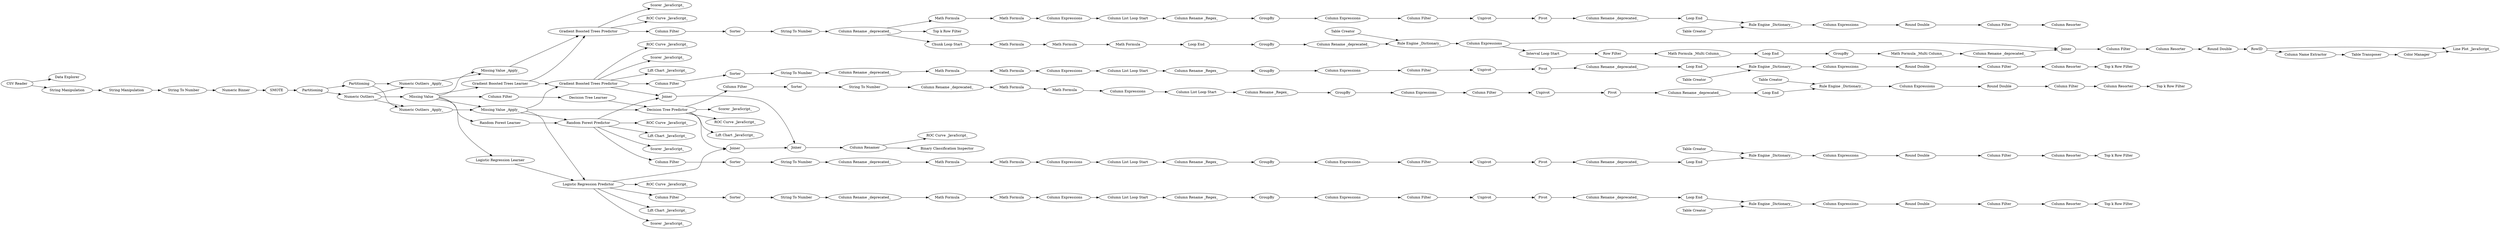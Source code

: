 digraph {
	"-5221932129179596853_371" [label="Column Filter"]
	"-7424700673639432244_539" [label="Column Filter"]
	"5052972657904468668_651" [label="Scorer _JavaScript_"]
	"-4255676015983125385_419" [label="Column Filter"]
	"2193138191432578614_564" [label="Math Formula"]
	"-4255676015983125385_399" [label="String To Number"]
	"-4255676015983125385_416" [label="Round Double"]
	"2193138191432578614_586" [label="Math Formula _Multi Column_"]
	"5161186442758890181_414" [label="Loop End"]
	"-4255676015983125385_372" [label=Sorter]
	"5052972657904468668_589" [label="Line Plot _JavaScript_"]
	"-8890145192002975762_519" [label="Math Formula"]
	"5052972657904468668_631" [label="Lift Chart _JavaScript_"]
	"-4255676015983125385_418" [label="Column Resorter"]
	"5052972657904468668_684" [label="Gradient Boosted Trees Predictor"]
	"-7424700673639432244_549" [label="Table Creator"]
	"2193138191432578614_575" [label="Interval Loop Start"]
	"-7424700673639432244_536" [label="Column Filter"]
	"4419457610924118589_519" [label="Math Formula"]
	"5052972657904468668_4" [label="Lift Chart _JavaScript_"]
	"-7133124555812679856_419" [label="Column Filter"]
	"5161186442758890181_396" [label="Column Expressions"]
	"5161186442758890181_402" [label="Column Filter"]
	"5052972657904468668_630" [label="Top k Row Filter"]
	"5161186442758890181_418" [label="Column Resorter"]
	"-7424700673639432244_537" [label=Pivot]
	"1989429723666117749_591" [label="Column Name Extractor"]
	"5052972657904468668_676" [label="Scorer _JavaScript_"]
	"5052972657904468668_627" [label="ROC Curve _JavaScript_"]
	"2193138191432578614_579" [label="Math Formula _Multi Column_"]
	"-7133124555812679856_415" [label="Column Expressions"]
	"-7133124555812679856_401" [label="Column Expressions"]
	"5052972657904468668_6" [label="ROC Curve _JavaScript_"]
	"5052972657904468668_621" [label="Gradient Boosted Trees Predictor"]
	"5052972657904468668_10" [label=Joiner]
	"5052972657904468668_654" [label="Scorer _JavaScript_"]
	"-7133124555812679856_418" [label="Column Resorter"]
	"5052972657904468668_667" [label="Missing Value _Apply_"]
	"-7133124555812679856_371" [label="Column Filter"]
	"5052972657904468668_653" [label="Scorer _JavaScript_"]
	"2193138191432578614_577" [label="Loop End"]
	"2193138191432578614_582" [label=Joiner]
	"-4255676015983125385_415" [label="Column Expressions"]
	"-7424700673639432244_529" [label="Column Expressions"]
	"-5221932129179596853_384" [label="Table Creator"]
	"2193138191432578614_568" [label=GroupBy]
	"5052972657904468668_14" [label="Column Renamer"]
	"-7133124555812679856_410" [label="Column Rename _Regex_"]
	"-7133124555812679856_402" [label="Column Filter"]
	"2193138191432578614_584" [label="Column Filter"]
	"5052972657904468668_683" [label="Column Filter"]
	"5052972657904468668_637" [label="ROC Curve _JavaScript_"]
	"-5221932129179596853_415" [label="Column Expressions"]
	"5161186442758890181_376" [label="Column Rename _deprecated_"]
	"-7424700673639432244_535" [label="Column Expressions"]
	"-5221932129179596853_401" [label="Column Expressions"]
	"5052972657904468668_532" [label="Top k Row Filter"]
	"-4255676015983125385_403" [label=Pivot]
	"1989429723666117749_592" [label="Table Transposer"]
	"5161186442758890181_401" [label="Column Expressions"]
	"5161186442758890181_409" [label="Column List Loop Start"]
	"5161186442758890181_416" [label="Round Double"]
	"-7133124555812679856_404" [label=Unpivot]
	"5052972657904468668_655" [label="Data Explorer"]
	"-4255676015983125385_371" [label="Column Filter"]
	"-4255676015983125385_376" [label="Column Rename _deprecated_"]
	"-7424700673639432244_543" [label=GroupBy]
	"2193138191432578614_581" [label="Column Rename _deprecated_"]
	"-7424700673639432244_528" [label=Unpivot]
	"2193138191432578614_587" [label="Round Double"]
	"5161186442758890181_405" [label="Column Rename _deprecated_"]
	"5161186442758890181_399" [label="String To Number"]
	"5161186442758890181_384" [label="Table Creator"]
	"5052972657904468668_670" [label="Numeric Outliers"]
	"5052972657904468668_12" [label=Joiner]
	"-7424700673639432244_540" [label="Column List Loop Start"]
	"5052972657904468668_588" [label=RowID]
	"-7133124555812679856_405" [label="Column Rename _deprecated_"]
	"-5221932129179596853_403" [label=Pivot]
	"5052972657904468668_11" [label=Joiner]
	"-5221932129179596853_418" [label="Column Resorter"]
	"2193138191432578614_563" [label="Loop End"]
	"5052972657904468668_677" [label="ROC Curve _JavaScript_"]
	"-4255676015983125385_414" [label="Loop End"]
	"-4255676015983125385_396" [label="Column Expressions"]
	"-7133124555812679856_372" [label=Sorter]
	"2193138191432578614_576" [label="Row Filter"]
	"-4255676015983125385_409" [label="Column List Loop Start"]
	"-4255676015983125385_397" [label=GroupBy]
	"-5221932129179596853_405" [label="Column Rename _deprecated_"]
	"5052972657904468668_680" [label="String Manipulation"]
	"5052972657904468668_625" [label="Lift Chart _JavaScript_"]
	"-7133124555812679856_416" [label="Round Double"]
	"-7424700673639432244_538" [label="Loop End"]
	"-7424700673639432244_541" [label="Column Expressions"]
	"6373572115869634695_519" [label="Math Formula"]
	"-5221932129179596853_399" [label="String To Number"]
	"-5221932129179596853_376" [label="Column Rename _deprecated_"]
	"5052972657904468668_641" [label="Logistic Regression Learner"]
	"2193138191432578614_573" [label="Math Formula"]
	"2193138191432578614_566" [label="Column Expressions"]
	"5161186442758890181_397" [label=GroupBy]
	"5161186442758890181_419" [label="Column Filter"]
	"5161186442758890181_415" [label="Column Expressions"]
	"-5221932129179596853_372" [label=Sorter]
	"5052972657904468668_636" [label="Top k Row Filter"]
	"-7424700673639432244_531" [label="Column Rename _deprecated_"]
	"2193138191432578614_562" [label="Chunk Loop Start"]
	"6373572115869634695_520" [label="Math Formula"]
	"-4255676015983125385_404" [label=Unpivot]
	"5052972657904468668_642" [label="Decision Tree Learner"]
	"2193138191432578614_580" [label=GroupBy]
	"-5221932129179596853_385" [label="Rule Engine _Dictionary_"]
	"-5221932129179596853_416" [label="Round Double"]
	"-7424700673639432244_542" [label="Rule Engine _Dictionary_"]
	"-7424700673639432244_546" [label="Column Rename _Regex_"]
	"2193138191432578614_569" [label="Column Rename _deprecated_"]
	"-7424700673639432244_547" [label="Column Filter"]
	"5052972657904468668_657" [label=Partitioning]
	"-4255676015983125385_384" [label="Table Creator"]
	"5052972657904468668_679" [label="String Manipulation"]
	"-4255676015983125385_410" [label="Column Rename _Regex_"]
	"-5221932129179596853_396" [label="Column Expressions"]
	"-4255676015983125385_385" [label="Rule Engine _Dictionary_"]
	"-7424700673639432244_548" [label=Sorter]
	"4419457610924118589_520" [label="Math Formula"]
	"2193138191432578614_585" [label="Column Resorter"]
	"5052972657904468668_417" [label="Top k Row Filter"]
	"-5221932129179596853_409" [label="Column List Loop Start"]
	"3796536889614198758_519" [label="Math Formula"]
	"2121745320631288128_520" [label="Math Formula"]
	"-7133124555812679856_397" [label=GroupBy]
	"5052972657904468668_665" [label="Missing Value"]
	"-7133124555812679856_384" [label="Table Creator"]
	"5052972657904468668_620" [label="Random Forest Predictor"]
	"3796536889614198758_520" [label="Math Formula"]
	"-7133124555812679856_396" [label="Column Expressions"]
	"-5221932129179596853_419" [label="Column Filter"]
	"5052972657904468668_644" [label="Gradient Boosted Trees Learner"]
	"5052972657904468668_671" [label="Numeric Outliers _Apply_"]
	"-7424700673639432244_544" [label="Column Rename _deprecated_"]
	"5052972657904468668_672" [label="Numeric Outliers _Apply_"]
	"-7133124555812679856_414" [label="Loop End"]
	"2121745320631288128_519" [label="Math Formula"]
	"5052972657904468668_635" [label="Lift Chart _JavaScript_"]
	"5161186442758890181_372" [label=Sorter]
	"-7133124555812679856_385" [label="Rule Engine _Dictionary_"]
	"-7133124555812679856_399" [label="String To Number"]
	"-5221932129179596853_410" [label="Column Rename _Regex_"]
	"5052972657904468668_674" [label=SMOTE]
	"-7133124555812679856_376" [label="Column Rename _deprecated_"]
	"-7424700673639432244_545" [label="String To Number"]
	"-5221932129179596853_404" [label=Unpivot]
	"2193138191432578614_571" [label="Rule Engine _Dictionary_"]
	"5052972657904468668_634" [label="Decision Tree Predictor"]
	"5052972657904468668_595" [label="Binary Classification Inspector"]
	"5052972657904468668_643" [label="Random Forest Learner"]
	"-7424700673639432244_533" [label="Column Resorter"]
	"2193138191432578614_570" [label="Table Creator"]
	"5052972657904468668_658" [label=Partitioning]
	"1989429723666117749_590" [label="Color Manager"]
	"5052972657904468668_652" [label="Scorer _JavaScript_"]
	"-4255676015983125385_401" [label="Column Expressions"]
	"-5221932129179596853_402" [label="Column Filter"]
	"5052972657904468668_618" [label="Logistic Regression Predictor"]
	"-5221932129179596853_414" [label="Loop End"]
	"5161186442758890181_410" [label="Column Rename _Regex_"]
	"5052972657904468668_633" [label="ROC Curve _JavaScript_"]
	"-4255676015983125385_402" [label="Column Filter"]
	"-7133124555812679856_409" [label="Column List Loop Start"]
	"5161186442758890181_385" [label="Rule Engine _Dictionary_"]
	"5052972657904468668_682" [label="Numeric Binner"]
	"5052972657904468668_666" [label="Missing Value _Apply_"]
	"5052972657904468668_668" [label="ROC Curve _JavaScript_"]
	"-7424700673639432244_530" [label="Round Double"]
	"5161186442758890181_371" [label="Column Filter"]
	"5161186442758890181_404" [label=Unpivot]
	"-5221932129179596853_397" [label=GroupBy]
	"5052972657904468668_681" [label="String To Number"]
	"-4255676015983125385_405" [label="Column Rename _deprecated_"]
	"5052972657904468668_624" [label="Top k Row Filter"]
	"5052972657904468668_1" [label="CSV Reader"]
	"2193138191432578614_567" [label="Math Formula"]
	"-8890145192002975762_520" [label="Math Formula"]
	"5161186442758890181_403" [label=Pivot]
	"-7133124555812679856_403" [label=Pivot]
	"5052972657904468668_588" -> "5052972657904468668_589"
	"5052972657904468668_1" -> "5052972657904468668_679"
	"5161186442758890181_376" -> "6373572115869634695_519"
	"-4255676015983125385_402" -> "-4255676015983125385_404"
	"5161186442758890181_402" -> "5161186442758890181_404"
	"-4255676015983125385_376" -> "4419457610924118589_519"
	"-7424700673639432244_528" -> "-7424700673639432244_537"
	"-7133124555812679856_404" -> "-7133124555812679856_403"
	"5052972657904468668_621" -> "5052972657904468668_6"
	"-8890145192002975762_519" -> "-8890145192002975762_520"
	"-5221932129179596853_371" -> "-5221932129179596853_372"
	"1989429723666117749_592" -> "1989429723666117749_590"
	"5052972657904468668_621" -> "5052972657904468668_4"
	"5052972657904468668_658" -> "5052972657904468668_671"
	"-7424700673639432244_542" -> "-7424700673639432244_529"
	"5052972657904468668_14" -> "5052972657904468668_595"
	"-5221932129179596853_402" -> "-5221932129179596853_404"
	"2193138191432578614_562" -> "2193138191432578614_564"
	"5052972657904468668_588" -> "1989429723666117749_591"
	"-5221932129179596853_372" -> "-5221932129179596853_399"
	"-4255676015983125385_404" -> "-4255676015983125385_403"
	"5052972657904468668_634" -> "5161186442758890181_371"
	"-7133124555812679856_372" -> "-7133124555812679856_399"
	"-7424700673639432244_539" -> "-7424700673639432244_533"
	"-4255676015983125385_415" -> "-4255676015983125385_416"
	"5052972657904468668_621" -> "5052972657904468668_10"
	"5161186442758890181_405" -> "5161186442758890181_414"
	"-5221932129179596853_385" -> "-5221932129179596853_415"
	"-7133124555812679856_410" -> "-7133124555812679856_397"
	"5161186442758890181_371" -> "5161186442758890181_372"
	"2193138191432578614_568" -> "2193138191432578614_569"
	"-7424700673639432244_540" -> "-7424700673639432244_546"
	"-4255676015983125385_384" -> "-4255676015983125385_385"
	"5052972657904468668_618" -> "5052972657904468668_635"
	"-5221932129179596853_414" -> "-5221932129179596853_385"
	"-4255676015983125385_416" -> "-4255676015983125385_419"
	"4419457610924118589_520" -> "-4255676015983125385_396"
	"5161186442758890181_410" -> "5161186442758890181_397"
	"-4255676015983125385_399" -> "-4255676015983125385_376"
	"-7424700673639432244_529" -> "-7424700673639432244_530"
	"-5221932129179596853_405" -> "-5221932129179596853_414"
	"-7133124555812679856_409" -> "-7133124555812679856_410"
	"-5221932129179596853_409" -> "-5221932129179596853_410"
	"-4255676015983125385_409" -> "-4255676015983125385_410"
	"5161186442758890181_403" -> "5161186442758890181_405"
	"-5221932129179596853_416" -> "-5221932129179596853_419"
	"-5221932129179596853_410" -> "-5221932129179596853_397"
	"5161186442758890181_415" -> "5161186442758890181_416"
	"5052972657904468668_665" -> "5052972657904468668_683"
	"-4255676015983125385_403" -> "-4255676015983125385_405"
	"2193138191432578614_577" -> "2193138191432578614_580"
	"5052972657904468668_643" -> "5052972657904468668_620"
	"5052972657904468668_620" -> "-5221932129179596853_371"
	"2193138191432578614_564" -> "2193138191432578614_567"
	"-7133124555812679856_371" -> "-7133124555812679856_372"
	"-7133124555812679856_402" -> "-7133124555812679856_404"
	"-7424700673639432244_543" -> "-7424700673639432244_535"
	"5052972657904468668_658" -> "5052972657904468668_672"
	"2193138191432578614_580" -> "2193138191432578614_586"
	"5052972657904468668_683" -> "5052972657904468668_642"
	"5052972657904468668_618" -> "5052972657904468668_11"
	"5052972657904468668_682" -> "5052972657904468668_674"
	"5052972657904468668_666" -> "5052972657904468668_634"
	"-5221932129179596853_397" -> "-5221932129179596853_401"
	"-5221932129179596853_419" -> "-5221932129179596853_418"
	"5052972657904468668_667" -> "5052972657904468668_684"
	"5161186442758890181_416" -> "5161186442758890181_419"
	"-7133124555812679856_414" -> "-7133124555812679856_385"
	"5161186442758890181_372" -> "5161186442758890181_399"
	"5052972657904468668_618" -> "5052972657904468668_654"
	"-4255676015983125385_396" -> "-4255676015983125385_409"
	"5052972657904468668_642" -> "5052972657904468668_634"
	"2121745320631288128_519" -> "2121745320631288128_520"
	"5052972657904468668_670" -> "5052972657904468668_665"
	"-4255676015983125385_419" -> "-4255676015983125385_418"
	"-7133124555812679856_397" -> "-7133124555812679856_401"
	"5052972657904468668_644" -> "5052972657904468668_684"
	"-7424700673639432244_544" -> "-8890145192002975762_519"
	"-7133124555812679856_376" -> "2121745320631288128_519"
	"-4255676015983125385_401" -> "-4255676015983125385_402"
	"2193138191432578614_579" -> "2193138191432578614_577"
	"5052972657904468668_665" -> "5052972657904468668_644"
	"5052972657904468668_634" -> "5052972657904468668_11"
	"5161186442758890181_401" -> "5161186442758890181_402"
	"5161186442758890181_385" -> "5161186442758890181_415"
	"5052972657904468668_665" -> "5052972657904468668_667"
	"3796536889614198758_520" -> "-5221932129179596853_396"
	"5161186442758890181_419" -> "5161186442758890181_418"
	"5052972657904468668_644" -> "5052972657904468668_621"
	"-4255676015983125385_371" -> "-4255676015983125385_372"
	"5052972657904468668_670" -> "5052972657904468668_671"
	"5161186442758890181_418" -> "5052972657904468668_630"
	"-7133124555812679856_401" -> "-7133124555812679856_402"
	"5052972657904468668_665" -> "5052972657904468668_641"
	"5052972657904468668_681" -> "5052972657904468668_682"
	"-7133124555812679856_399" -> "-7133124555812679856_376"
	"5052972657904468668_621" -> "5052972657904468668_651"
	"-7133124555812679856_396" -> "-7133124555812679856_409"
	"2193138191432578614_585" -> "2193138191432578614_587"
	"-5221932129179596853_415" -> "-5221932129179596853_416"
	"5052972657904468668_680" -> "5052972657904468668_681"
	"-7424700673639432244_544" -> "5052972657904468668_532"
	"5052972657904468668_618" -> "-4255676015983125385_371"
	"5161186442758890181_396" -> "5161186442758890181_409"
	"5052972657904468668_672" -> "5052972657904468668_667"
	"5161186442758890181_399" -> "5161186442758890181_376"
	"5052972657904468668_684" -> "5052972657904468668_677"
	"-5221932129179596853_376" -> "3796536889614198758_519"
	"-7133124555812679856_384" -> "-7133124555812679856_385"
	"5052972657904468668_621" -> "-7133124555812679856_371"
	"5052972657904468668_634" -> "5052972657904468668_631"
	"-5221932129179596853_403" -> "-5221932129179596853_405"
	"-4255676015983125385_372" -> "-4255676015983125385_399"
	"-7424700673639432244_546" -> "-7424700673639432244_543"
	"-4255676015983125385_410" -> "-4255676015983125385_397"
	"5052972657904468668_618" -> "5052972657904468668_637"
	"1989429723666117749_590" -> "5052972657904468668_589"
	"2193138191432578614_570" -> "2193138191432578614_571"
	"2193138191432578614_573" -> "2193138191432578614_563"
	"-4255676015983125385_414" -> "-4255676015983125385_385"
	"-4255676015983125385_418" -> "5052972657904468668_636"
	"-5221932129179596853_384" -> "-5221932129179596853_385"
	"-4255676015983125385_385" -> "-4255676015983125385_415"
	"6373572115869634695_520" -> "5161186442758890181_396"
	"-7424700673639432244_535" -> "-7424700673639432244_536"
	"1989429723666117749_591" -> "1989429723666117749_592"
	"4419457610924118589_519" -> "4419457610924118589_520"
	"5161186442758890181_404" -> "5161186442758890181_403"
	"-7424700673639432244_541" -> "-7424700673639432244_540"
	"5052972657904468668_620" -> "5052972657904468668_625"
	"5161186442758890181_414" -> "5161186442758890181_385"
	"5052972657904468668_657" -> "5052972657904468668_658"
	"2193138191432578614_581" -> "2193138191432578614_582"
	"5052972657904468668_657" -> "5052972657904468668_670"
	"5052972657904468668_684" -> "5052972657904468668_676"
	"2193138191432578614_569" -> "2193138191432578614_571"
	"-7133124555812679856_419" -> "-7133124555812679856_418"
	"-4255676015983125385_397" -> "-4255676015983125385_401"
	"-7424700673639432244_545" -> "-7424700673639432244_544"
	"5052972657904468668_684" -> "-7424700673639432244_547"
	"-7424700673639432244_548" -> "-7424700673639432244_545"
	"5161186442758890181_409" -> "5161186442758890181_410"
	"3796536889614198758_519" -> "3796536889614198758_520"
	"5052972657904468668_671" -> "5052972657904468668_666"
	"5052972657904468668_634" -> "5052972657904468668_633"
	"5052972657904468668_670" -> "5052972657904468668_672"
	"6373572115869634695_519" -> "6373572115869634695_520"
	"5052972657904468668_666" -> "5052972657904468668_620"
	"5052972657904468668_620" -> "5052972657904468668_652"
	"-5221932129179596853_418" -> "5052972657904468668_624"
	"2193138191432578614_586" -> "2193138191432578614_581"
	"5052972657904468668_12" -> "5052972657904468668_14"
	"5052972657904468668_679" -> "5052972657904468668_680"
	"-7133124555812679856_385" -> "-7133124555812679856_415"
	"5161186442758890181_384" -> "5161186442758890181_385"
	"2193138191432578614_584" -> "2193138191432578614_585"
	"2193138191432578614_576" -> "2193138191432578614_579"
	"5161186442758890181_397" -> "5161186442758890181_401"
	"-7133124555812679856_415" -> "-7133124555812679856_416"
	"2193138191432578614_567" -> "2193138191432578614_573"
	"-7424700673639432244_530" -> "-7424700673639432244_539"
	"2193138191432578614_566" -> "2193138191432578614_575"
	"2121745320631288128_520" -> "-7133124555812679856_396"
	"5052972657904468668_11" -> "5052972657904468668_12"
	"5052972657904468668_665" -> "5052972657904468668_666"
	"5052972657904468668_14" -> "5052972657904468668_668"
	"5052972657904468668_666" -> "5052972657904468668_618"
	"2193138191432578614_571" -> "2193138191432578614_566"
	"5052972657904468668_665" -> "5052972657904468668_643"
	"5052972657904468668_620" -> "5052972657904468668_627"
	"-7133124555812679856_416" -> "-7133124555812679856_419"
	"-7424700673639432244_531" -> "-7424700673639432244_538"
	"5052972657904468668_666" -> "5052972657904468668_621"
	"-4255676015983125385_405" -> "-4255676015983125385_414"
	"2193138191432578614_587" -> "5052972657904468668_588"
	"5052972657904468668_10" -> "5052972657904468668_12"
	"5052972657904468668_620" -> "5052972657904468668_10"
	"2193138191432578614_582" -> "2193138191432578614_584"
	"-7424700673639432244_536" -> "-7424700673639432244_528"
	"-7133124555812679856_403" -> "-7133124555812679856_405"
	"5052972657904468668_1" -> "5052972657904468668_655"
	"2193138191432578614_563" -> "2193138191432578614_568"
	"-7424700673639432244_537" -> "-7424700673639432244_531"
	"5052972657904468668_641" -> "5052972657904468668_618"
	"-7424700673639432244_538" -> "-7424700673639432244_542"
	"-7133124555812679856_405" -> "-7133124555812679856_414"
	"-5221932129179596853_404" -> "-5221932129179596853_403"
	"2193138191432578614_575" -> "2193138191432578614_576"
	"-5221932129179596853_401" -> "-5221932129179596853_402"
	"-7424700673639432244_544" -> "2193138191432578614_562"
	"-5221932129179596853_396" -> "-5221932129179596853_409"
	"-7424700673639432244_547" -> "-7424700673639432244_548"
	"5052972657904468668_674" -> "5052972657904468668_657"
	"2193138191432578614_566" -> "2193138191432578614_582"
	"-7133124555812679856_418" -> "5052972657904468668_417"
	"-5221932129179596853_399" -> "-5221932129179596853_376"
	"-7424700673639432244_549" -> "-7424700673639432244_542"
	"-8890145192002975762_520" -> "-7424700673639432244_541"
	"5052972657904468668_634" -> "5052972657904468668_653"
	rankdir=LR
}
